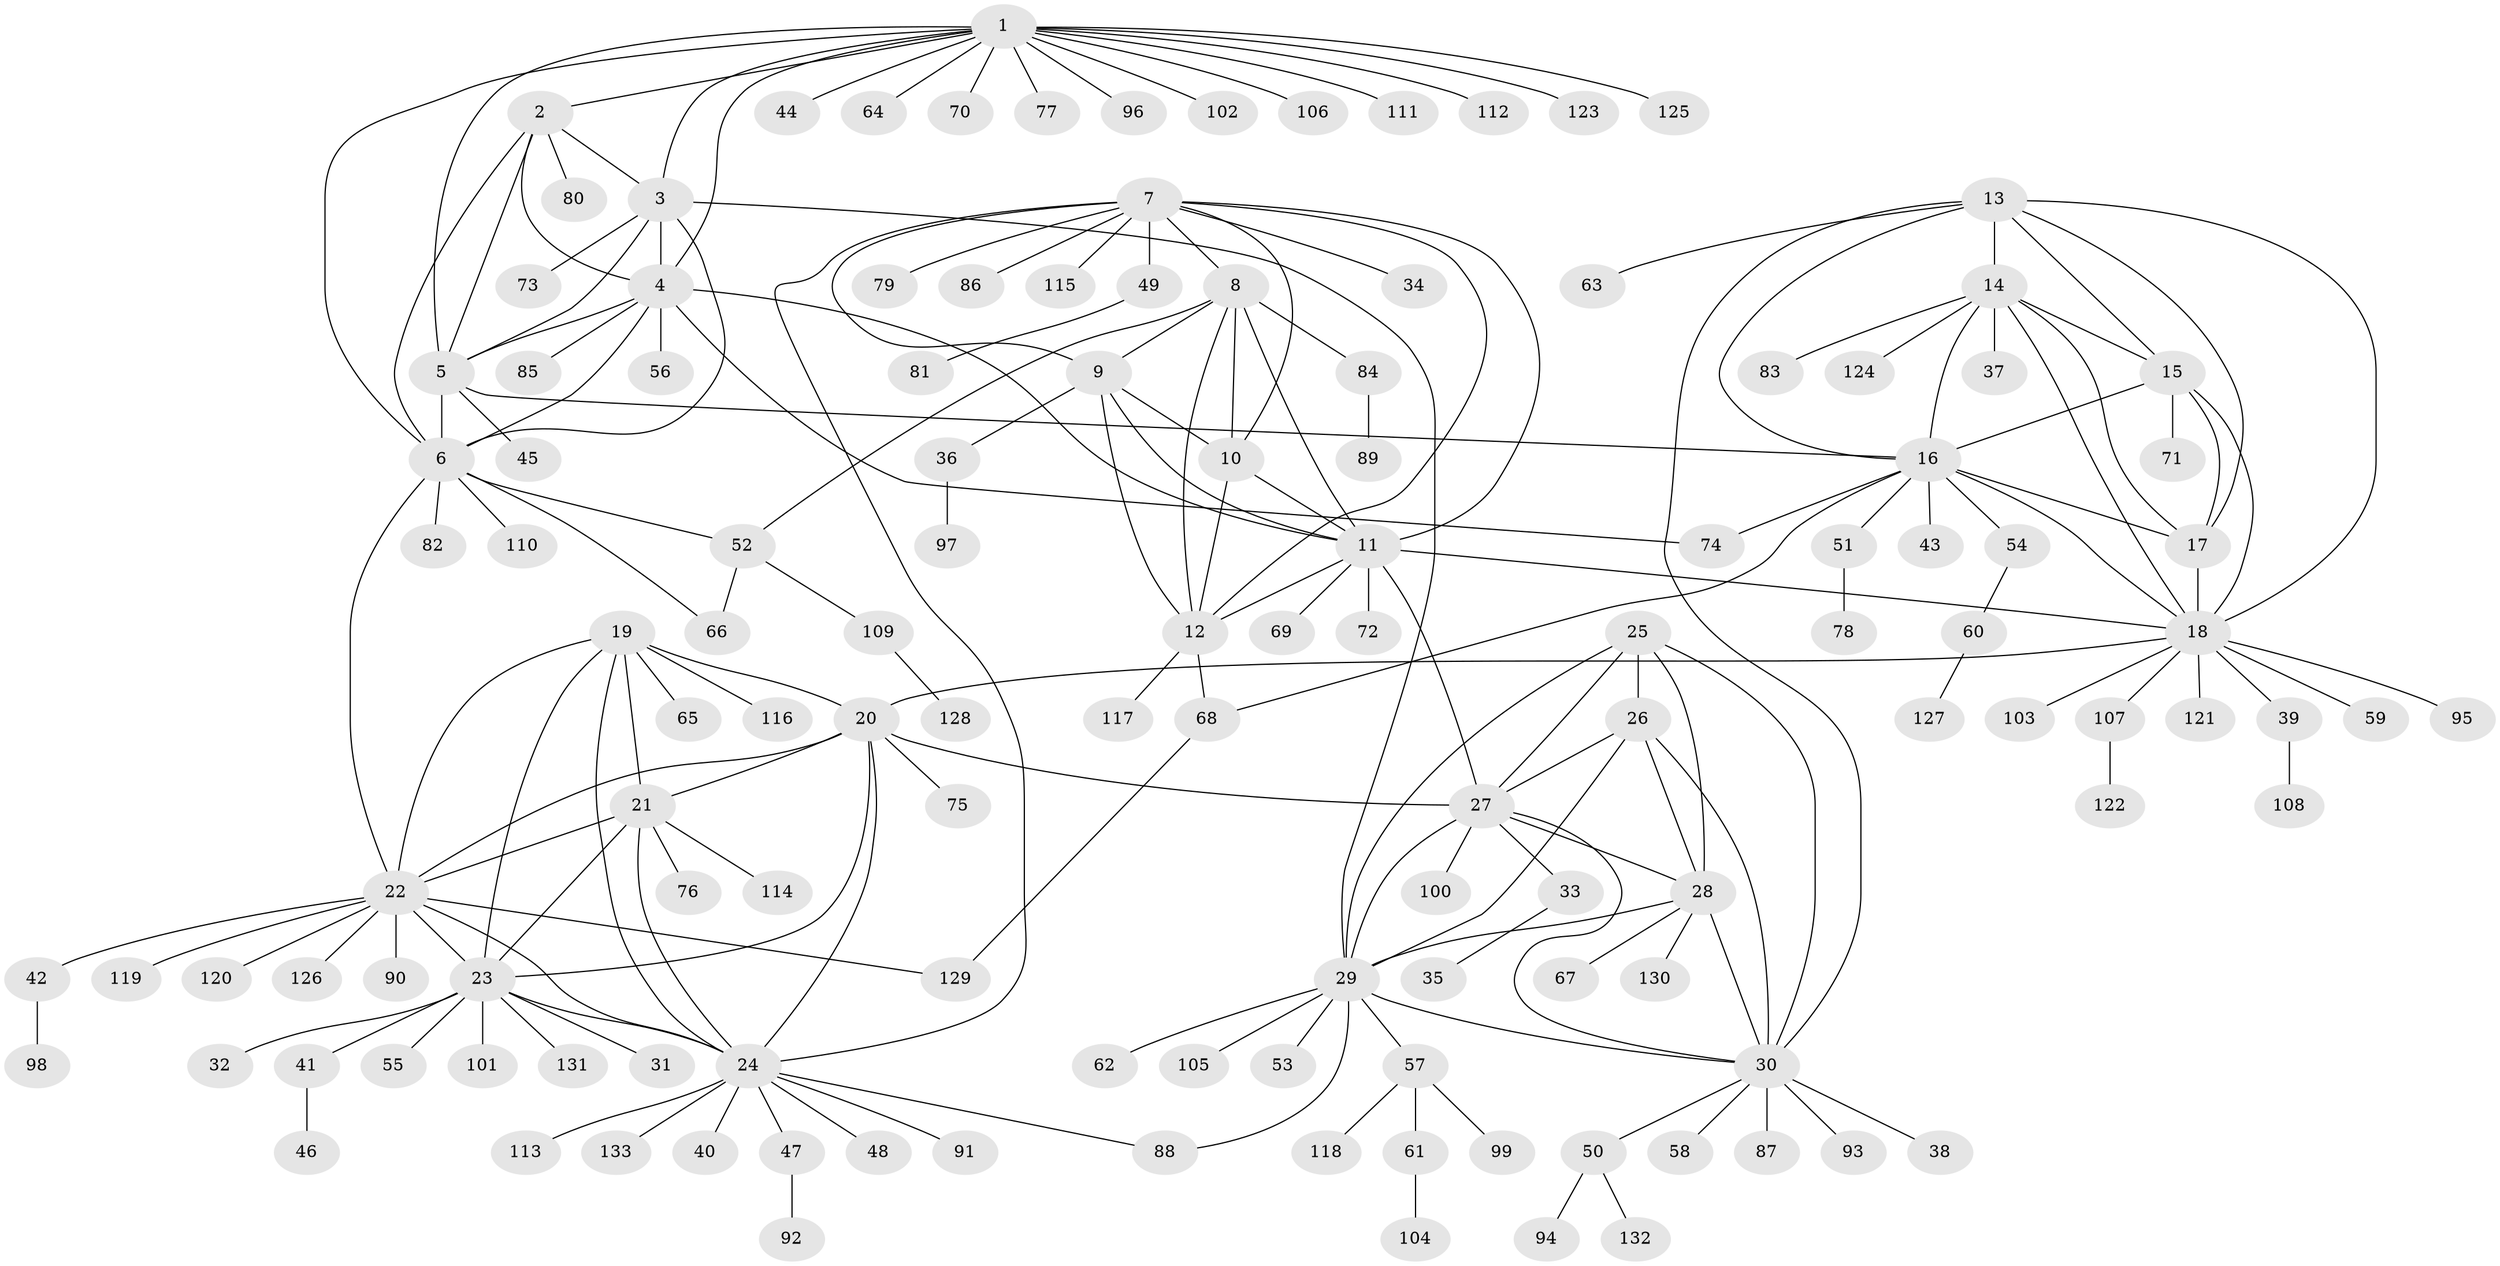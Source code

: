// Generated by graph-tools (version 1.1) at 2025/55/03/09/25 04:55:30]
// undirected, 133 vertices, 194 edges
graph export_dot {
graph [start="1"]
  node [color=gray90,style=filled];
  1;
  2;
  3;
  4;
  5;
  6;
  7;
  8;
  9;
  10;
  11;
  12;
  13;
  14;
  15;
  16;
  17;
  18;
  19;
  20;
  21;
  22;
  23;
  24;
  25;
  26;
  27;
  28;
  29;
  30;
  31;
  32;
  33;
  34;
  35;
  36;
  37;
  38;
  39;
  40;
  41;
  42;
  43;
  44;
  45;
  46;
  47;
  48;
  49;
  50;
  51;
  52;
  53;
  54;
  55;
  56;
  57;
  58;
  59;
  60;
  61;
  62;
  63;
  64;
  65;
  66;
  67;
  68;
  69;
  70;
  71;
  72;
  73;
  74;
  75;
  76;
  77;
  78;
  79;
  80;
  81;
  82;
  83;
  84;
  85;
  86;
  87;
  88;
  89;
  90;
  91;
  92;
  93;
  94;
  95;
  96;
  97;
  98;
  99;
  100;
  101;
  102;
  103;
  104;
  105;
  106;
  107;
  108;
  109;
  110;
  111;
  112;
  113;
  114;
  115;
  116;
  117;
  118;
  119;
  120;
  121;
  122;
  123;
  124;
  125;
  126;
  127;
  128;
  129;
  130;
  131;
  132;
  133;
  1 -- 2;
  1 -- 3;
  1 -- 4;
  1 -- 5;
  1 -- 6;
  1 -- 44;
  1 -- 64;
  1 -- 70;
  1 -- 77;
  1 -- 96;
  1 -- 102;
  1 -- 106;
  1 -- 111;
  1 -- 112;
  1 -- 123;
  1 -- 125;
  2 -- 3;
  2 -- 4;
  2 -- 5;
  2 -- 6;
  2 -- 80;
  3 -- 4;
  3 -- 5;
  3 -- 6;
  3 -- 29;
  3 -- 73;
  4 -- 5;
  4 -- 6;
  4 -- 11;
  4 -- 56;
  4 -- 74;
  4 -- 85;
  5 -- 6;
  5 -- 16;
  5 -- 45;
  6 -- 22;
  6 -- 52;
  6 -- 66;
  6 -- 82;
  6 -- 110;
  7 -- 8;
  7 -- 9;
  7 -- 10;
  7 -- 11;
  7 -- 12;
  7 -- 24;
  7 -- 34;
  7 -- 49;
  7 -- 79;
  7 -- 86;
  7 -- 115;
  8 -- 9;
  8 -- 10;
  8 -- 11;
  8 -- 12;
  8 -- 52;
  8 -- 84;
  9 -- 10;
  9 -- 11;
  9 -- 12;
  9 -- 36;
  10 -- 11;
  10 -- 12;
  11 -- 12;
  11 -- 18;
  11 -- 27;
  11 -- 69;
  11 -- 72;
  12 -- 68;
  12 -- 117;
  13 -- 14;
  13 -- 15;
  13 -- 16;
  13 -- 17;
  13 -- 18;
  13 -- 30;
  13 -- 63;
  14 -- 15;
  14 -- 16;
  14 -- 17;
  14 -- 18;
  14 -- 37;
  14 -- 83;
  14 -- 124;
  15 -- 16;
  15 -- 17;
  15 -- 18;
  15 -- 71;
  16 -- 17;
  16 -- 18;
  16 -- 43;
  16 -- 51;
  16 -- 54;
  16 -- 68;
  16 -- 74;
  17 -- 18;
  18 -- 20;
  18 -- 39;
  18 -- 59;
  18 -- 95;
  18 -- 103;
  18 -- 107;
  18 -- 121;
  19 -- 20;
  19 -- 21;
  19 -- 22;
  19 -- 23;
  19 -- 24;
  19 -- 65;
  19 -- 116;
  20 -- 21;
  20 -- 22;
  20 -- 23;
  20 -- 24;
  20 -- 27;
  20 -- 75;
  21 -- 22;
  21 -- 23;
  21 -- 24;
  21 -- 76;
  21 -- 114;
  22 -- 23;
  22 -- 24;
  22 -- 42;
  22 -- 90;
  22 -- 119;
  22 -- 120;
  22 -- 126;
  22 -- 129;
  23 -- 24;
  23 -- 31;
  23 -- 32;
  23 -- 41;
  23 -- 55;
  23 -- 101;
  23 -- 131;
  24 -- 40;
  24 -- 47;
  24 -- 48;
  24 -- 88;
  24 -- 91;
  24 -- 113;
  24 -- 133;
  25 -- 26;
  25 -- 27;
  25 -- 28;
  25 -- 29;
  25 -- 30;
  26 -- 27;
  26 -- 28;
  26 -- 29;
  26 -- 30;
  27 -- 28;
  27 -- 29;
  27 -- 30;
  27 -- 33;
  27 -- 100;
  28 -- 29;
  28 -- 30;
  28 -- 67;
  28 -- 130;
  29 -- 30;
  29 -- 53;
  29 -- 57;
  29 -- 62;
  29 -- 88;
  29 -- 105;
  30 -- 38;
  30 -- 50;
  30 -- 58;
  30 -- 87;
  30 -- 93;
  33 -- 35;
  36 -- 97;
  39 -- 108;
  41 -- 46;
  42 -- 98;
  47 -- 92;
  49 -- 81;
  50 -- 94;
  50 -- 132;
  51 -- 78;
  52 -- 66;
  52 -- 109;
  54 -- 60;
  57 -- 61;
  57 -- 99;
  57 -- 118;
  60 -- 127;
  61 -- 104;
  68 -- 129;
  84 -- 89;
  107 -- 122;
  109 -- 128;
}
